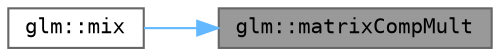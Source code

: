 digraph "glm::matrixCompMult"
{
 // LATEX_PDF_SIZE
  bgcolor="transparent";
  edge [fontname=Terminal,fontsize=10,labelfontname=Helvetica,labelfontsize=10];
  node [fontname=Terminal,fontsize=10,shape=box,height=0.2,width=0.4];
  rankdir="RL";
  Node1 [label="glm::matrixCompMult",height=0.2,width=0.4,color="gray40", fillcolor="grey60", style="filled", fontcolor="black",tooltip=" "];
  Node1 -> Node2 [dir="back",color="steelblue1",style="solid"];
  Node2 [label="glm::mix",height=0.2,width=0.4,color="grey40", fillcolor="white", style="filled",URL="$group__ext__matrix__common.html#gab48ad141db2b20bcd80c06fce662d9ab",tooltip=" "];
}
